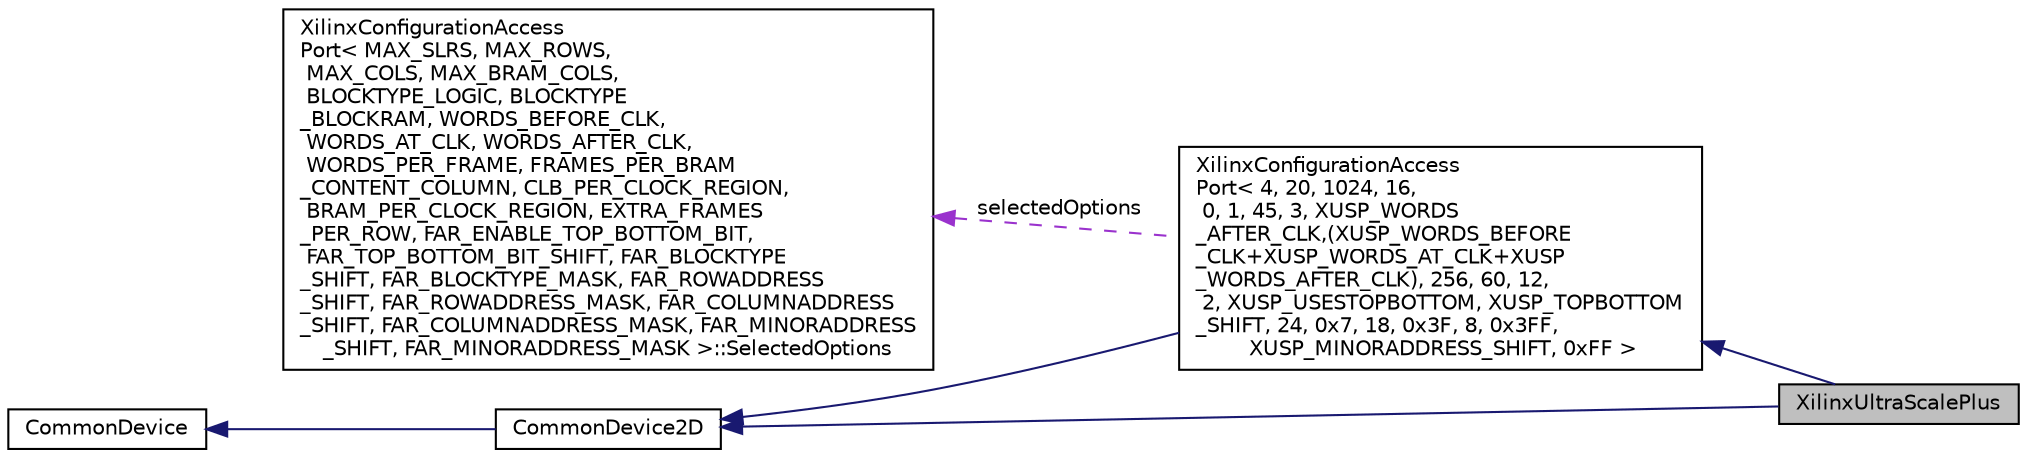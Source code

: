 digraph "XilinxUltraScalePlus"
{
 // INTERACTIVE_SVG=YES
 // LATEX_PDF_SIZE
  edge [fontname="Helvetica",fontsize="10",labelfontname="Helvetica",labelfontsize="10"];
  node [fontname="Helvetica",fontsize="10",shape=record];
  rankdir="LR";
  Node1 [label="XilinxUltraScalePlus",height=0.2,width=0.4,color="black", fillcolor="grey75", style="filled", fontcolor="black",tooltip=" "];
  Node2 -> Node1 [dir="back",color="midnightblue",fontsize="10",style="solid",fontname="Helvetica"];
  Node2 [label="CommonDevice2D",height=0.2,width=0.4,color="black", fillcolor="white", style="filled",URL="$classCommonDevice2D.html",tooltip=" "];
  Node3 -> Node2 [dir="back",color="midnightblue",fontsize="10",style="solid",fontname="Helvetica"];
  Node3 [label="CommonDevice",height=0.2,width=0.4,color="black", fillcolor="white", style="filled",URL="$classCommonDevice.html",tooltip=" "];
  Node4 -> Node1 [dir="back",color="midnightblue",fontsize="10",style="solid",fontname="Helvetica"];
  Node4 [label="XilinxConfigurationAccess\lPort\< 4, 20, 1024, 16,\l 0, 1, 45, 3, XUSP_WORDS\l_AFTER_CLK,(XUSP_WORDS_BEFORE\l_CLK+XUSP_WORDS_AT_CLK+XUSP\l_WORDS_AFTER_CLK), 256, 60, 12,\l 2, XUSP_USESTOPBOTTOM, XUSP_TOPBOTTOM\l_SHIFT, 24, 0x7, 18, 0x3F, 8, 0x3FF,\l XUSP_MINORADDRESS_SHIFT, 0xFF \>",height=0.2,width=0.4,color="black", fillcolor="white", style="filled",URL="$classXilinxConfigurationAccessPort.html",tooltip=" "];
  Node2 -> Node4 [dir="back",color="midnightblue",fontsize="10",style="solid",fontname="Helvetica"];
  Node5 -> Node4 [dir="back",color="darkorchid3",fontsize="10",style="dashed",label=" selectedOptions" ,fontname="Helvetica"];
  Node5 [label="XilinxConfigurationAccess\lPort\< MAX_SLRS, MAX_ROWS,\l MAX_COLS, MAX_BRAM_COLS,\l BLOCKTYPE_LOGIC, BLOCKTYPE\l_BLOCKRAM, WORDS_BEFORE_CLK,\l WORDS_AT_CLK, WORDS_AFTER_CLK,\l WORDS_PER_FRAME, FRAMES_PER_BRAM\l_CONTENT_COLUMN, CLB_PER_CLOCK_REGION,\l BRAM_PER_CLOCK_REGION, EXTRA_FRAMES\l_PER_ROW, FAR_ENABLE_TOP_BOTTOM_BIT,\l FAR_TOP_BOTTOM_BIT_SHIFT, FAR_BLOCKTYPE\l_SHIFT, FAR_BLOCKTYPE_MASK, FAR_ROWADDRESS\l_SHIFT, FAR_ROWADDRESS_MASK, FAR_COLUMNADDRESS\l_SHIFT, FAR_COLUMNADDRESS_MASK, FAR_MINORADDRESS\l_SHIFT, FAR_MINORADDRESS_MASK \>::SelectedOptions",height=0.2,width=0.4,color="black", fillcolor="white", style="filled",URL="$structXilinxConfigurationAccessPort_1_1SelectedOptions.html",tooltip=" "];
}
